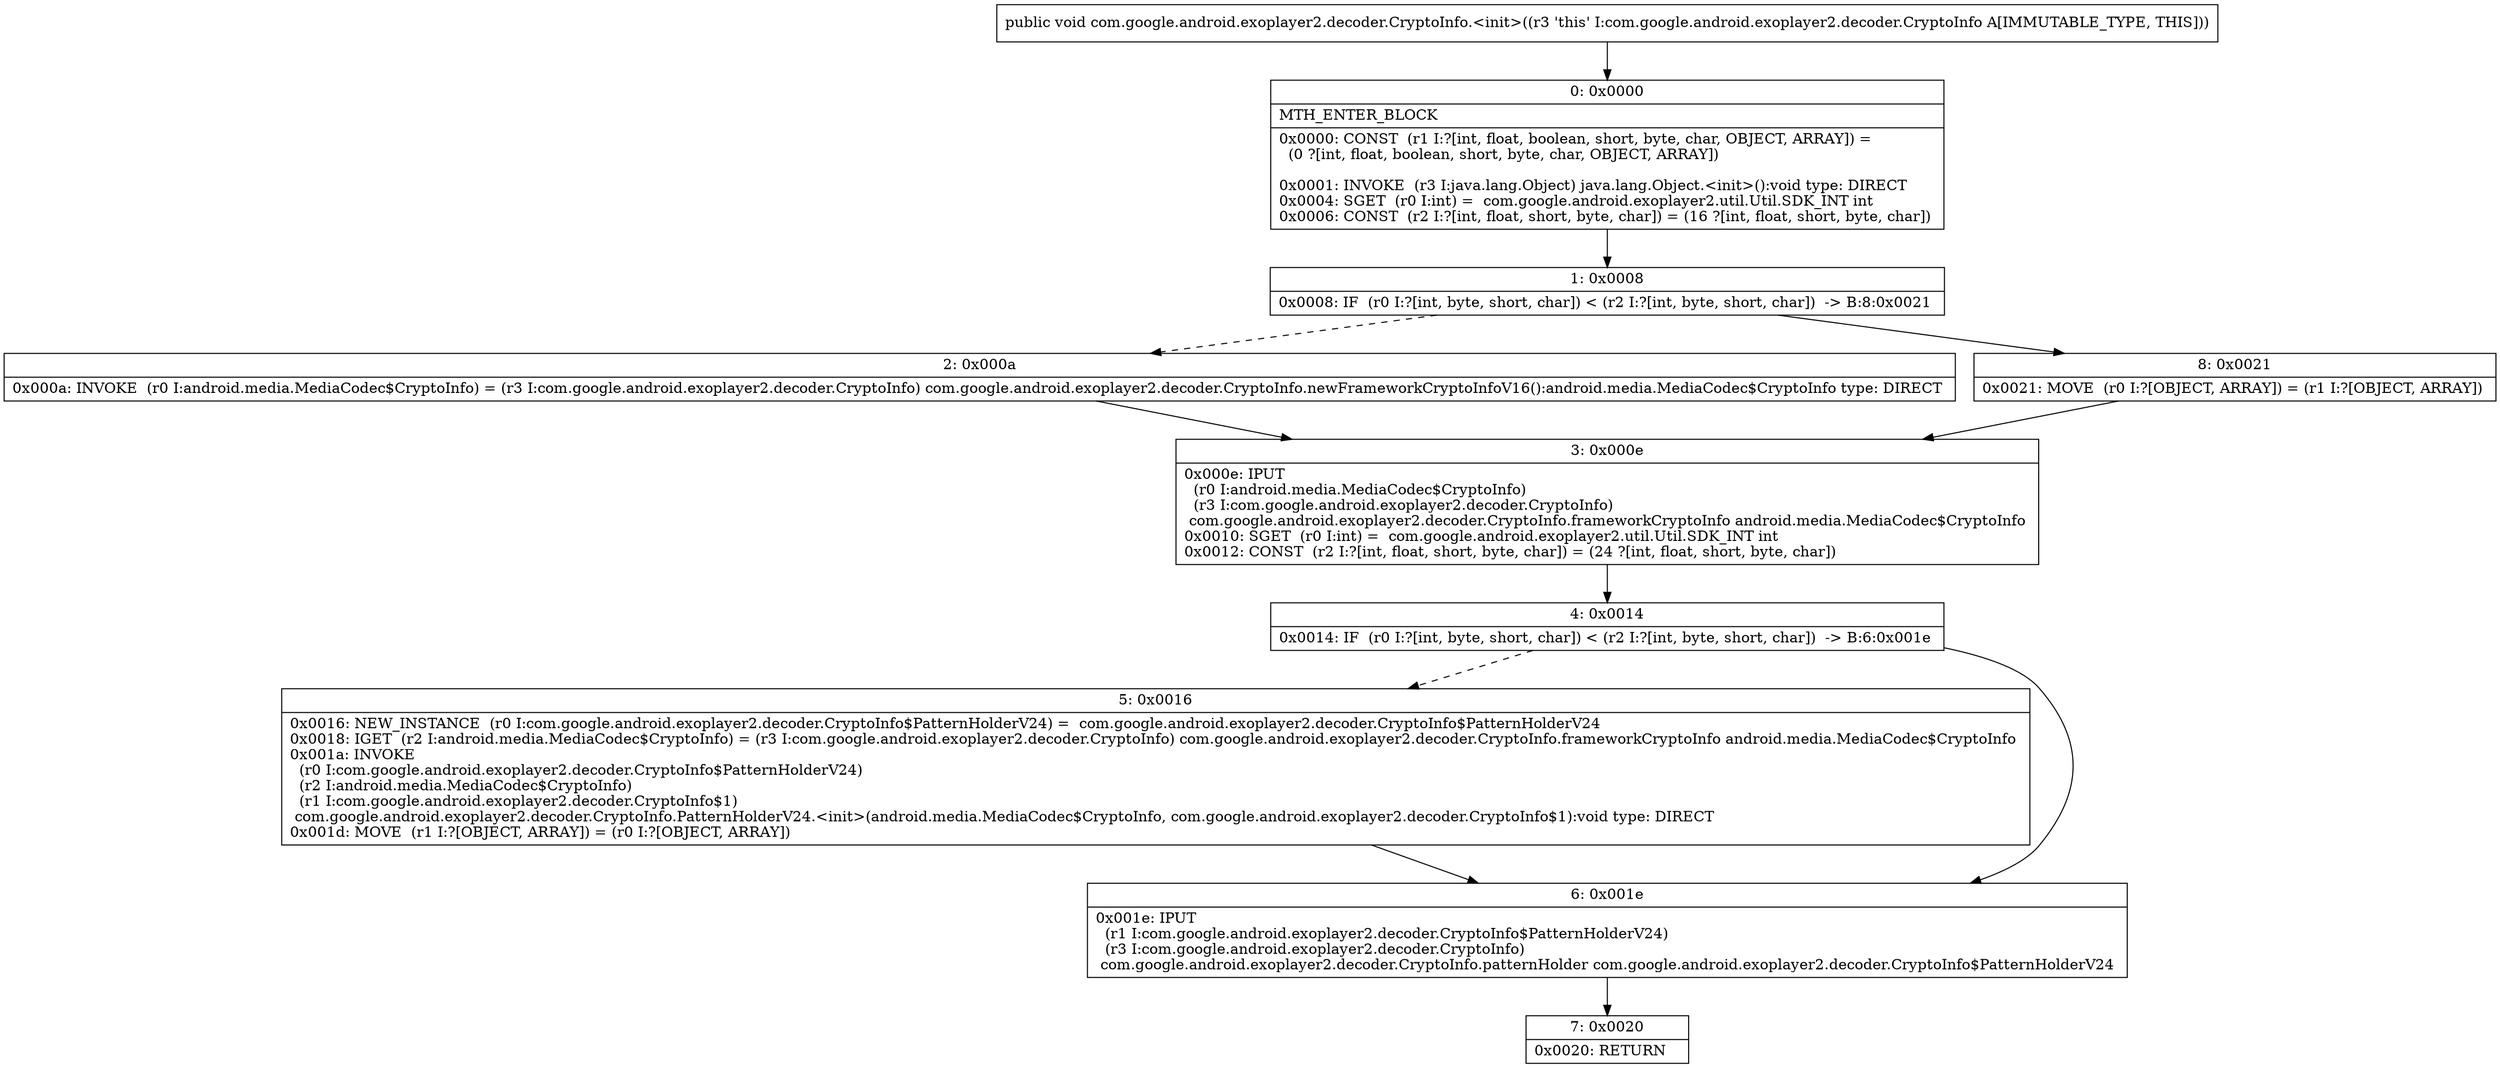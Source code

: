 digraph "CFG forcom.google.android.exoplayer2.decoder.CryptoInfo.\<init\>()V" {
Node_0 [shape=record,label="{0\:\ 0x0000|MTH_ENTER_BLOCK\l|0x0000: CONST  (r1 I:?[int, float, boolean, short, byte, char, OBJECT, ARRAY]) = \l  (0 ?[int, float, boolean, short, byte, char, OBJECT, ARRAY])\l \l0x0001: INVOKE  (r3 I:java.lang.Object) java.lang.Object.\<init\>():void type: DIRECT \l0x0004: SGET  (r0 I:int) =  com.google.android.exoplayer2.util.Util.SDK_INT int \l0x0006: CONST  (r2 I:?[int, float, short, byte, char]) = (16 ?[int, float, short, byte, char]) \l}"];
Node_1 [shape=record,label="{1\:\ 0x0008|0x0008: IF  (r0 I:?[int, byte, short, char]) \< (r2 I:?[int, byte, short, char])  \-\> B:8:0x0021 \l}"];
Node_2 [shape=record,label="{2\:\ 0x000a|0x000a: INVOKE  (r0 I:android.media.MediaCodec$CryptoInfo) = (r3 I:com.google.android.exoplayer2.decoder.CryptoInfo) com.google.android.exoplayer2.decoder.CryptoInfo.newFrameworkCryptoInfoV16():android.media.MediaCodec$CryptoInfo type: DIRECT \l}"];
Node_3 [shape=record,label="{3\:\ 0x000e|0x000e: IPUT  \l  (r0 I:android.media.MediaCodec$CryptoInfo)\l  (r3 I:com.google.android.exoplayer2.decoder.CryptoInfo)\l com.google.android.exoplayer2.decoder.CryptoInfo.frameworkCryptoInfo android.media.MediaCodec$CryptoInfo \l0x0010: SGET  (r0 I:int) =  com.google.android.exoplayer2.util.Util.SDK_INT int \l0x0012: CONST  (r2 I:?[int, float, short, byte, char]) = (24 ?[int, float, short, byte, char]) \l}"];
Node_4 [shape=record,label="{4\:\ 0x0014|0x0014: IF  (r0 I:?[int, byte, short, char]) \< (r2 I:?[int, byte, short, char])  \-\> B:6:0x001e \l}"];
Node_5 [shape=record,label="{5\:\ 0x0016|0x0016: NEW_INSTANCE  (r0 I:com.google.android.exoplayer2.decoder.CryptoInfo$PatternHolderV24) =  com.google.android.exoplayer2.decoder.CryptoInfo$PatternHolderV24 \l0x0018: IGET  (r2 I:android.media.MediaCodec$CryptoInfo) = (r3 I:com.google.android.exoplayer2.decoder.CryptoInfo) com.google.android.exoplayer2.decoder.CryptoInfo.frameworkCryptoInfo android.media.MediaCodec$CryptoInfo \l0x001a: INVOKE  \l  (r0 I:com.google.android.exoplayer2.decoder.CryptoInfo$PatternHolderV24)\l  (r2 I:android.media.MediaCodec$CryptoInfo)\l  (r1 I:com.google.android.exoplayer2.decoder.CryptoInfo$1)\l com.google.android.exoplayer2.decoder.CryptoInfo.PatternHolderV24.\<init\>(android.media.MediaCodec$CryptoInfo, com.google.android.exoplayer2.decoder.CryptoInfo$1):void type: DIRECT \l0x001d: MOVE  (r1 I:?[OBJECT, ARRAY]) = (r0 I:?[OBJECT, ARRAY]) \l}"];
Node_6 [shape=record,label="{6\:\ 0x001e|0x001e: IPUT  \l  (r1 I:com.google.android.exoplayer2.decoder.CryptoInfo$PatternHolderV24)\l  (r3 I:com.google.android.exoplayer2.decoder.CryptoInfo)\l com.google.android.exoplayer2.decoder.CryptoInfo.patternHolder com.google.android.exoplayer2.decoder.CryptoInfo$PatternHolderV24 \l}"];
Node_7 [shape=record,label="{7\:\ 0x0020|0x0020: RETURN   \l}"];
Node_8 [shape=record,label="{8\:\ 0x0021|0x0021: MOVE  (r0 I:?[OBJECT, ARRAY]) = (r1 I:?[OBJECT, ARRAY]) \l}"];
MethodNode[shape=record,label="{public void com.google.android.exoplayer2.decoder.CryptoInfo.\<init\>((r3 'this' I:com.google.android.exoplayer2.decoder.CryptoInfo A[IMMUTABLE_TYPE, THIS])) }"];
MethodNode -> Node_0;
Node_0 -> Node_1;
Node_1 -> Node_2[style=dashed];
Node_1 -> Node_8;
Node_2 -> Node_3;
Node_3 -> Node_4;
Node_4 -> Node_5[style=dashed];
Node_4 -> Node_6;
Node_5 -> Node_6;
Node_6 -> Node_7;
Node_8 -> Node_3;
}

